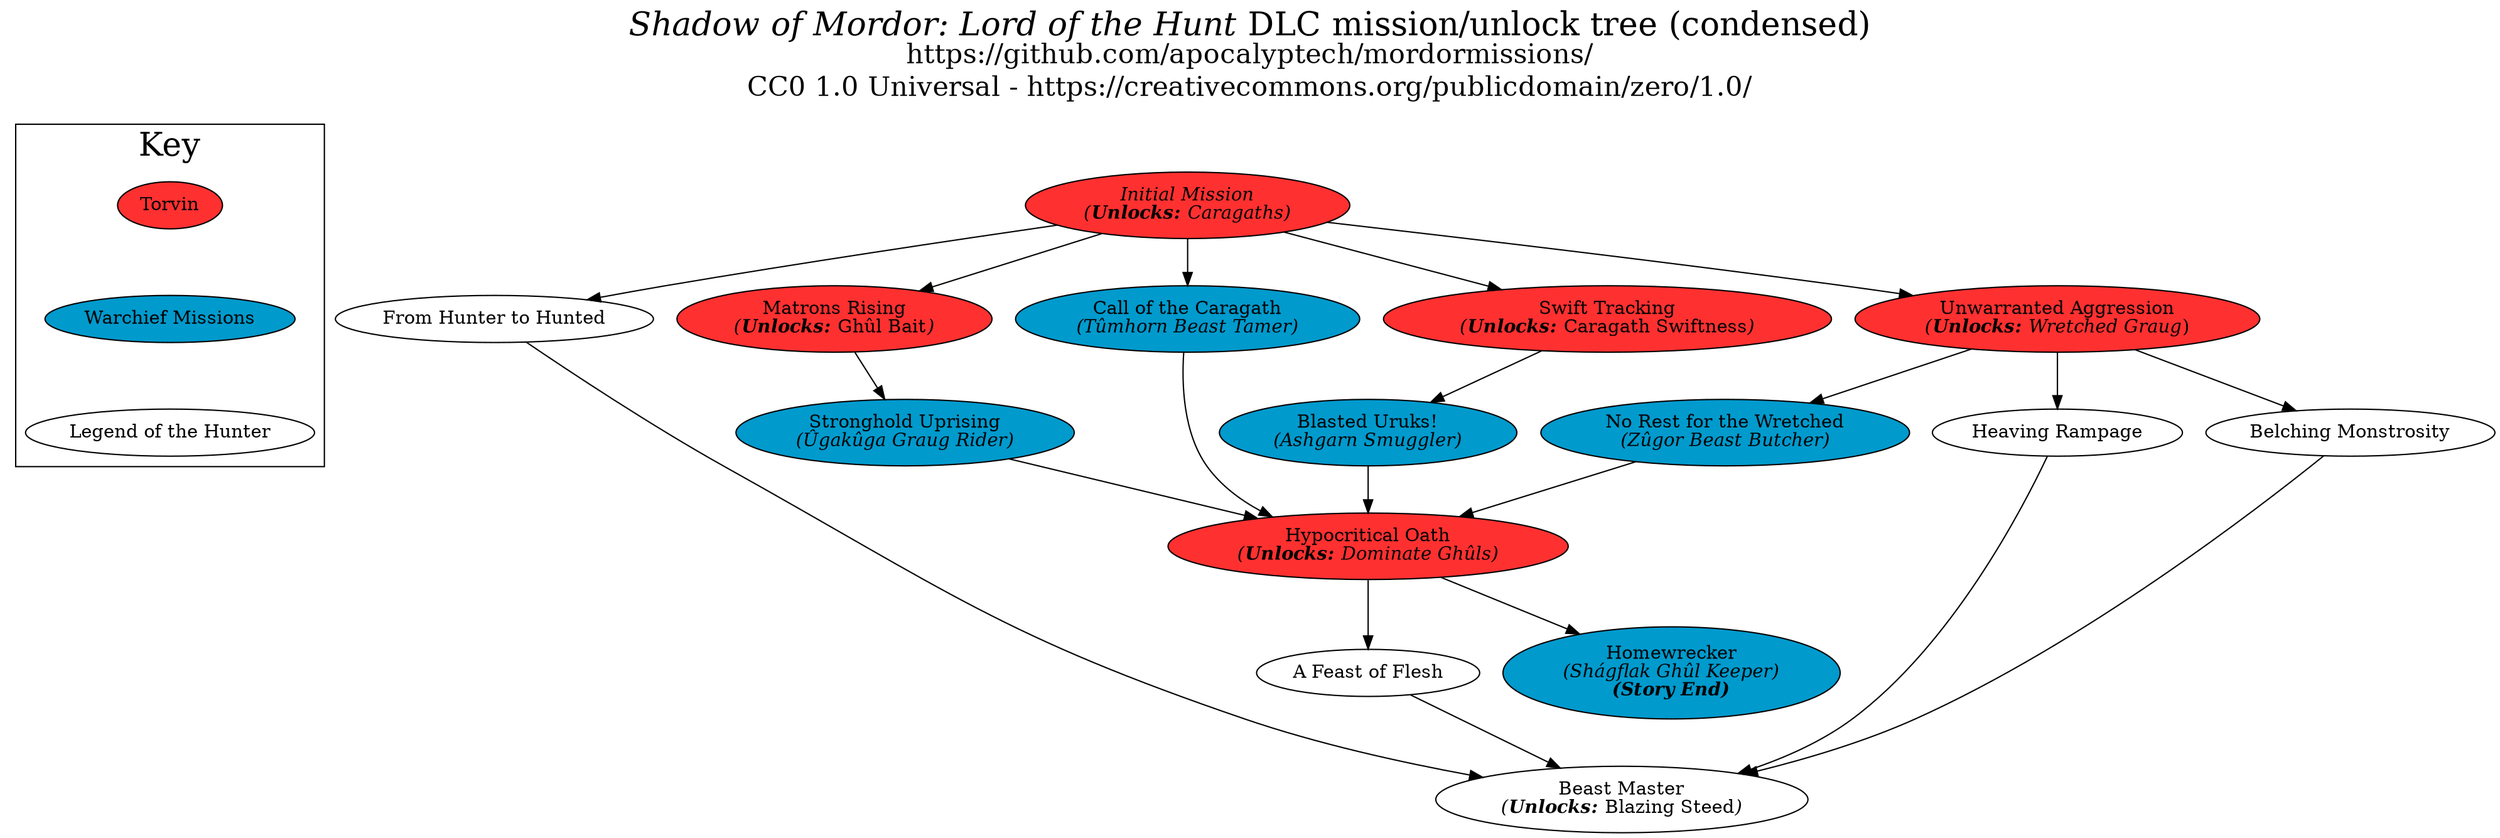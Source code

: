 // Compiled by CJ Kucera (pez@apocalyptech.com), March 2017
// https://github.com/apocalyptech/mordormissions/
//
// Released into public domain, or specifically CC0 1.0 Universal
// https://creativecommons.org/publicdomain/zero/1.0/

digraph hunt {

    // This version doesn't have separate nodes for mission unlocks.
    // See hunt_verbose.dot for a version which does.

    labelloc = "t";
    fontsize = 25;
    label = <<i>Shadow of Mordor: Lord of the Hunt</i> DLC mission/unlock tree (condensed)<br/><sup>https://github.com/apocalyptech/mordormissions/<br/>CC0 1.0 Universal - https://creativecommons.org/publicdomain/zero/1.0/</sup>>;

    // Main storyline missions (Torvin)
    {
        node [style=filled fillcolor=firebrick1];

        label_main [label="Torvin"];

        initial [label=<<i>Initial Mission<br/>(<b>Unlocks:</b> Caragaths)</i>>];
        swift [label=<Swift Tracking<br/><i>(<b>Unlocks:</b></i> Caragath Swiftness<i>)</i>>];
        aggression [label=<Unwarranted Aggression<br/><i>(<b>Unlocks:</b> Wretched Graug</i>)>];
        matrons [label=<Matrons Rising<br/><i>(<b>Unlocks:</b></i> Ghûl Bait<i>)</i>>];
        oath [label=<Hypocritical Oath<br/><i>(<b>Unlocks:</b> Dominate Ghûls)</i>>];
    }

    // Warchief Missions (bosses)
    {
        node [style=filled fillcolor=deepskyblue3];

        label_warchief [label="Warchief Missions"];

        call [label=<Call of the Caragath<br/><i>(Tûmhorn Beast Tamer)</i>>];
        rest [label=<No Rest for the Wretched<br/><i>(Zûgor Beast Butcher)</i>>];
        blasted [label=<Blasted Uruks!<br/><i>(Ashgarn Smuggler)</i>>];
        homewrecker [label=<Homewrecker<br/><i>(Shágflak Ghûl Keeper)<br/><b>(Story End)</b></i>>];
        stronghold [label=<Stronghold Uprising<br/><i>(Ûgakûga Graug Rider)</i>>];
    }

    // Legend of the hunter
    {
        node [style=filled fillcolor=white];

        label_legends [label="Legend of the Hunter"];

        belching [label="Belching Monstrosity"];
        master [label=<Beast Master<br/><i>(<b>Unlocks:</b></i> Blazing Steed<i>)</i>>];
        feast [label="A Feast of Flesh"];
        heaving [label="Heaving Rampage"];
        from_hunter [label="From Hunter to Hunted"];
    }

    // Key
    subgraph cluster_key {
        edge[style=invis];
        label = "Key";
        label_main -> label_warchief -> label_legends;
    }

    // Missions
    initial -> swift;
    initial -> aggression;
    initial -> call;
    initial -> matrons;
    swift -> blasted;
    matrons -> stronghold;
    aggression -> rest;
    call -> oath;
    stronghold -> oath;
    rest -> oath;
    blasted -> oath;
    oath -> homewrecker;

    // Legends
    initial -> from_hunter;
    aggression -> belching;
    aggression -> heaving;
    oath -> feast;

    from_hunter -> master;
    belching -> master;
    feast -> master;
    heaving -> master;

}

